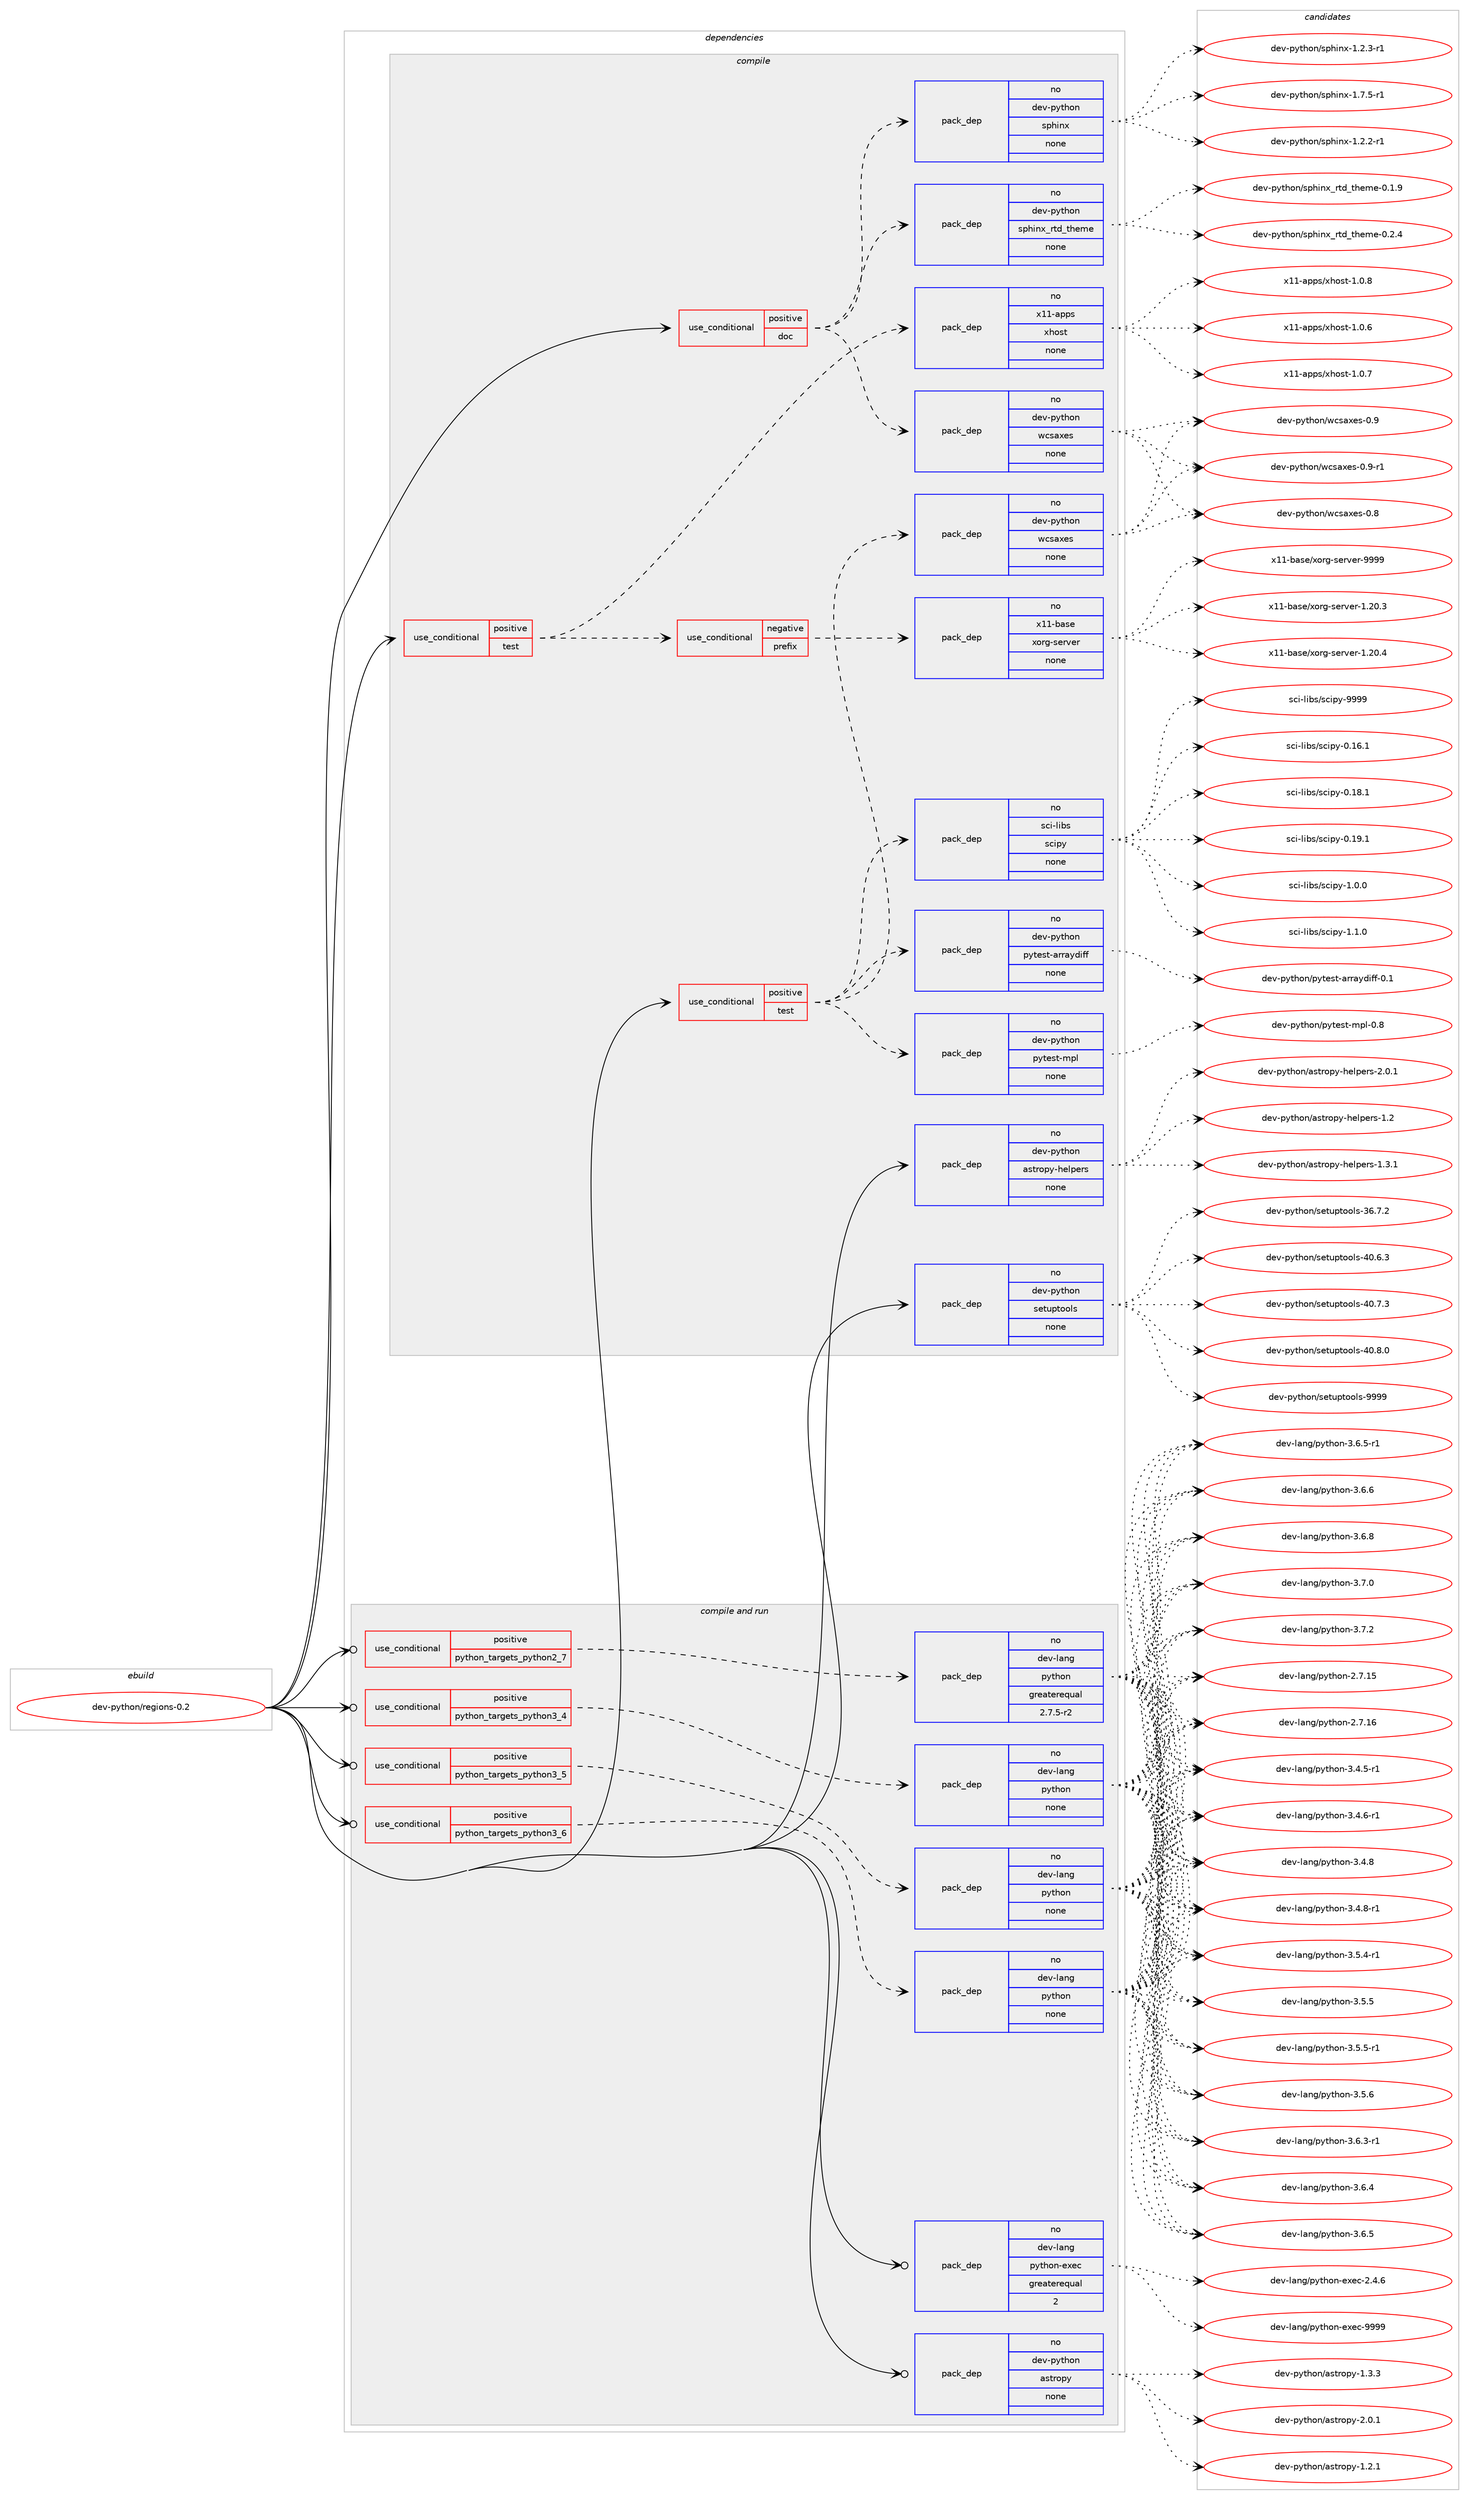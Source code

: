 digraph prolog {

# *************
# Graph options
# *************

newrank=true;
concentrate=true;
compound=true;
graph [rankdir=LR,fontname=Helvetica,fontsize=10,ranksep=1.5];#, ranksep=2.5, nodesep=0.2];
edge  [arrowhead=vee];
node  [fontname=Helvetica,fontsize=10];

# **********
# The ebuild
# **********

subgraph cluster_leftcol {
color=gray;
rank=same;
label=<<i>ebuild</i>>;
id [label="dev-python/regions-0.2", color=red, width=4, href="../dev-python/regions-0.2.svg"];
}

# ****************
# The dependencies
# ****************

subgraph cluster_midcol {
color=gray;
label=<<i>dependencies</i>>;
subgraph cluster_compile {
fillcolor="#eeeeee";
style=filled;
label=<<i>compile</i>>;
subgraph cond383706 {
dependency1438671 [label=<<TABLE BORDER="0" CELLBORDER="1" CELLSPACING="0" CELLPADDING="4"><TR><TD ROWSPAN="3" CELLPADDING="10">use_conditional</TD></TR><TR><TD>positive</TD></TR><TR><TD>doc</TD></TR></TABLE>>, shape=none, color=red];
subgraph pack1031605 {
dependency1438672 [label=<<TABLE BORDER="0" CELLBORDER="1" CELLSPACING="0" CELLPADDING="4" WIDTH="220"><TR><TD ROWSPAN="6" CELLPADDING="30">pack_dep</TD></TR><TR><TD WIDTH="110">no</TD></TR><TR><TD>dev-python</TD></TR><TR><TD>sphinx</TD></TR><TR><TD>none</TD></TR><TR><TD></TD></TR></TABLE>>, shape=none, color=blue];
}
dependency1438671:e -> dependency1438672:w [weight=20,style="dashed",arrowhead="vee"];
subgraph pack1031606 {
dependency1438673 [label=<<TABLE BORDER="0" CELLBORDER="1" CELLSPACING="0" CELLPADDING="4" WIDTH="220"><TR><TD ROWSPAN="6" CELLPADDING="30">pack_dep</TD></TR><TR><TD WIDTH="110">no</TD></TR><TR><TD>dev-python</TD></TR><TR><TD>sphinx_rtd_theme</TD></TR><TR><TD>none</TD></TR><TR><TD></TD></TR></TABLE>>, shape=none, color=blue];
}
dependency1438671:e -> dependency1438673:w [weight=20,style="dashed",arrowhead="vee"];
subgraph pack1031607 {
dependency1438674 [label=<<TABLE BORDER="0" CELLBORDER="1" CELLSPACING="0" CELLPADDING="4" WIDTH="220"><TR><TD ROWSPAN="6" CELLPADDING="30">pack_dep</TD></TR><TR><TD WIDTH="110">no</TD></TR><TR><TD>dev-python</TD></TR><TR><TD>wcsaxes</TD></TR><TR><TD>none</TD></TR><TR><TD></TD></TR></TABLE>>, shape=none, color=blue];
}
dependency1438671:e -> dependency1438674:w [weight=20,style="dashed",arrowhead="vee"];
}
id:e -> dependency1438671:w [weight=20,style="solid",arrowhead="vee"];
subgraph cond383707 {
dependency1438675 [label=<<TABLE BORDER="0" CELLBORDER="1" CELLSPACING="0" CELLPADDING="4"><TR><TD ROWSPAN="3" CELLPADDING="10">use_conditional</TD></TR><TR><TD>positive</TD></TR><TR><TD>test</TD></TR></TABLE>>, shape=none, color=red];
subgraph cond383708 {
dependency1438676 [label=<<TABLE BORDER="0" CELLBORDER="1" CELLSPACING="0" CELLPADDING="4"><TR><TD ROWSPAN="3" CELLPADDING="10">use_conditional</TD></TR><TR><TD>negative</TD></TR><TR><TD>prefix</TD></TR></TABLE>>, shape=none, color=red];
subgraph pack1031608 {
dependency1438677 [label=<<TABLE BORDER="0" CELLBORDER="1" CELLSPACING="0" CELLPADDING="4" WIDTH="220"><TR><TD ROWSPAN="6" CELLPADDING="30">pack_dep</TD></TR><TR><TD WIDTH="110">no</TD></TR><TR><TD>x11-base</TD></TR><TR><TD>xorg-server</TD></TR><TR><TD>none</TD></TR><TR><TD></TD></TR></TABLE>>, shape=none, color=blue];
}
dependency1438676:e -> dependency1438677:w [weight=20,style="dashed",arrowhead="vee"];
}
dependency1438675:e -> dependency1438676:w [weight=20,style="dashed",arrowhead="vee"];
subgraph pack1031609 {
dependency1438678 [label=<<TABLE BORDER="0" CELLBORDER="1" CELLSPACING="0" CELLPADDING="4" WIDTH="220"><TR><TD ROWSPAN="6" CELLPADDING="30">pack_dep</TD></TR><TR><TD WIDTH="110">no</TD></TR><TR><TD>x11-apps</TD></TR><TR><TD>xhost</TD></TR><TR><TD>none</TD></TR><TR><TD></TD></TR></TABLE>>, shape=none, color=blue];
}
dependency1438675:e -> dependency1438678:w [weight=20,style="dashed",arrowhead="vee"];
}
id:e -> dependency1438675:w [weight=20,style="solid",arrowhead="vee"];
subgraph cond383709 {
dependency1438679 [label=<<TABLE BORDER="0" CELLBORDER="1" CELLSPACING="0" CELLPADDING="4"><TR><TD ROWSPAN="3" CELLPADDING="10">use_conditional</TD></TR><TR><TD>positive</TD></TR><TR><TD>test</TD></TR></TABLE>>, shape=none, color=red];
subgraph pack1031610 {
dependency1438680 [label=<<TABLE BORDER="0" CELLBORDER="1" CELLSPACING="0" CELLPADDING="4" WIDTH="220"><TR><TD ROWSPAN="6" CELLPADDING="30">pack_dep</TD></TR><TR><TD WIDTH="110">no</TD></TR><TR><TD>dev-python</TD></TR><TR><TD>pytest-mpl</TD></TR><TR><TD>none</TD></TR><TR><TD></TD></TR></TABLE>>, shape=none, color=blue];
}
dependency1438679:e -> dependency1438680:w [weight=20,style="dashed",arrowhead="vee"];
subgraph pack1031611 {
dependency1438681 [label=<<TABLE BORDER="0" CELLBORDER="1" CELLSPACING="0" CELLPADDING="4" WIDTH="220"><TR><TD ROWSPAN="6" CELLPADDING="30">pack_dep</TD></TR><TR><TD WIDTH="110">no</TD></TR><TR><TD>dev-python</TD></TR><TR><TD>pytest-arraydiff</TD></TR><TR><TD>none</TD></TR><TR><TD></TD></TR></TABLE>>, shape=none, color=blue];
}
dependency1438679:e -> dependency1438681:w [weight=20,style="dashed",arrowhead="vee"];
subgraph pack1031612 {
dependency1438682 [label=<<TABLE BORDER="0" CELLBORDER="1" CELLSPACING="0" CELLPADDING="4" WIDTH="220"><TR><TD ROWSPAN="6" CELLPADDING="30">pack_dep</TD></TR><TR><TD WIDTH="110">no</TD></TR><TR><TD>dev-python</TD></TR><TR><TD>wcsaxes</TD></TR><TR><TD>none</TD></TR><TR><TD></TD></TR></TABLE>>, shape=none, color=blue];
}
dependency1438679:e -> dependency1438682:w [weight=20,style="dashed",arrowhead="vee"];
subgraph pack1031613 {
dependency1438683 [label=<<TABLE BORDER="0" CELLBORDER="1" CELLSPACING="0" CELLPADDING="4" WIDTH="220"><TR><TD ROWSPAN="6" CELLPADDING="30">pack_dep</TD></TR><TR><TD WIDTH="110">no</TD></TR><TR><TD>sci-libs</TD></TR><TR><TD>scipy</TD></TR><TR><TD>none</TD></TR><TR><TD></TD></TR></TABLE>>, shape=none, color=blue];
}
dependency1438679:e -> dependency1438683:w [weight=20,style="dashed",arrowhead="vee"];
}
id:e -> dependency1438679:w [weight=20,style="solid",arrowhead="vee"];
subgraph pack1031614 {
dependency1438684 [label=<<TABLE BORDER="0" CELLBORDER="1" CELLSPACING="0" CELLPADDING="4" WIDTH="220"><TR><TD ROWSPAN="6" CELLPADDING="30">pack_dep</TD></TR><TR><TD WIDTH="110">no</TD></TR><TR><TD>dev-python</TD></TR><TR><TD>astropy-helpers</TD></TR><TR><TD>none</TD></TR><TR><TD></TD></TR></TABLE>>, shape=none, color=blue];
}
id:e -> dependency1438684:w [weight=20,style="solid",arrowhead="vee"];
subgraph pack1031615 {
dependency1438685 [label=<<TABLE BORDER="0" CELLBORDER="1" CELLSPACING="0" CELLPADDING="4" WIDTH="220"><TR><TD ROWSPAN="6" CELLPADDING="30">pack_dep</TD></TR><TR><TD WIDTH="110">no</TD></TR><TR><TD>dev-python</TD></TR><TR><TD>setuptools</TD></TR><TR><TD>none</TD></TR><TR><TD></TD></TR></TABLE>>, shape=none, color=blue];
}
id:e -> dependency1438685:w [weight=20,style="solid",arrowhead="vee"];
}
subgraph cluster_compileandrun {
fillcolor="#eeeeee";
style=filled;
label=<<i>compile and run</i>>;
subgraph cond383710 {
dependency1438686 [label=<<TABLE BORDER="0" CELLBORDER="1" CELLSPACING="0" CELLPADDING="4"><TR><TD ROWSPAN="3" CELLPADDING="10">use_conditional</TD></TR><TR><TD>positive</TD></TR><TR><TD>python_targets_python2_7</TD></TR></TABLE>>, shape=none, color=red];
subgraph pack1031616 {
dependency1438687 [label=<<TABLE BORDER="0" CELLBORDER="1" CELLSPACING="0" CELLPADDING="4" WIDTH="220"><TR><TD ROWSPAN="6" CELLPADDING="30">pack_dep</TD></TR><TR><TD WIDTH="110">no</TD></TR><TR><TD>dev-lang</TD></TR><TR><TD>python</TD></TR><TR><TD>greaterequal</TD></TR><TR><TD>2.7.5-r2</TD></TR></TABLE>>, shape=none, color=blue];
}
dependency1438686:e -> dependency1438687:w [weight=20,style="dashed",arrowhead="vee"];
}
id:e -> dependency1438686:w [weight=20,style="solid",arrowhead="odotvee"];
subgraph cond383711 {
dependency1438688 [label=<<TABLE BORDER="0" CELLBORDER="1" CELLSPACING="0" CELLPADDING="4"><TR><TD ROWSPAN="3" CELLPADDING="10">use_conditional</TD></TR><TR><TD>positive</TD></TR><TR><TD>python_targets_python3_4</TD></TR></TABLE>>, shape=none, color=red];
subgraph pack1031617 {
dependency1438689 [label=<<TABLE BORDER="0" CELLBORDER="1" CELLSPACING="0" CELLPADDING="4" WIDTH="220"><TR><TD ROWSPAN="6" CELLPADDING="30">pack_dep</TD></TR><TR><TD WIDTH="110">no</TD></TR><TR><TD>dev-lang</TD></TR><TR><TD>python</TD></TR><TR><TD>none</TD></TR><TR><TD></TD></TR></TABLE>>, shape=none, color=blue];
}
dependency1438688:e -> dependency1438689:w [weight=20,style="dashed",arrowhead="vee"];
}
id:e -> dependency1438688:w [weight=20,style="solid",arrowhead="odotvee"];
subgraph cond383712 {
dependency1438690 [label=<<TABLE BORDER="0" CELLBORDER="1" CELLSPACING="0" CELLPADDING="4"><TR><TD ROWSPAN="3" CELLPADDING="10">use_conditional</TD></TR><TR><TD>positive</TD></TR><TR><TD>python_targets_python3_5</TD></TR></TABLE>>, shape=none, color=red];
subgraph pack1031618 {
dependency1438691 [label=<<TABLE BORDER="0" CELLBORDER="1" CELLSPACING="0" CELLPADDING="4" WIDTH="220"><TR><TD ROWSPAN="6" CELLPADDING="30">pack_dep</TD></TR><TR><TD WIDTH="110">no</TD></TR><TR><TD>dev-lang</TD></TR><TR><TD>python</TD></TR><TR><TD>none</TD></TR><TR><TD></TD></TR></TABLE>>, shape=none, color=blue];
}
dependency1438690:e -> dependency1438691:w [weight=20,style="dashed",arrowhead="vee"];
}
id:e -> dependency1438690:w [weight=20,style="solid",arrowhead="odotvee"];
subgraph cond383713 {
dependency1438692 [label=<<TABLE BORDER="0" CELLBORDER="1" CELLSPACING="0" CELLPADDING="4"><TR><TD ROWSPAN="3" CELLPADDING="10">use_conditional</TD></TR><TR><TD>positive</TD></TR><TR><TD>python_targets_python3_6</TD></TR></TABLE>>, shape=none, color=red];
subgraph pack1031619 {
dependency1438693 [label=<<TABLE BORDER="0" CELLBORDER="1" CELLSPACING="0" CELLPADDING="4" WIDTH="220"><TR><TD ROWSPAN="6" CELLPADDING="30">pack_dep</TD></TR><TR><TD WIDTH="110">no</TD></TR><TR><TD>dev-lang</TD></TR><TR><TD>python</TD></TR><TR><TD>none</TD></TR><TR><TD></TD></TR></TABLE>>, shape=none, color=blue];
}
dependency1438692:e -> dependency1438693:w [weight=20,style="dashed",arrowhead="vee"];
}
id:e -> dependency1438692:w [weight=20,style="solid",arrowhead="odotvee"];
subgraph pack1031620 {
dependency1438694 [label=<<TABLE BORDER="0" CELLBORDER="1" CELLSPACING="0" CELLPADDING="4" WIDTH="220"><TR><TD ROWSPAN="6" CELLPADDING="30">pack_dep</TD></TR><TR><TD WIDTH="110">no</TD></TR><TR><TD>dev-lang</TD></TR><TR><TD>python-exec</TD></TR><TR><TD>greaterequal</TD></TR><TR><TD>2</TD></TR></TABLE>>, shape=none, color=blue];
}
id:e -> dependency1438694:w [weight=20,style="solid",arrowhead="odotvee"];
subgraph pack1031621 {
dependency1438695 [label=<<TABLE BORDER="0" CELLBORDER="1" CELLSPACING="0" CELLPADDING="4" WIDTH="220"><TR><TD ROWSPAN="6" CELLPADDING="30">pack_dep</TD></TR><TR><TD WIDTH="110">no</TD></TR><TR><TD>dev-python</TD></TR><TR><TD>astropy</TD></TR><TR><TD>none</TD></TR><TR><TD></TD></TR></TABLE>>, shape=none, color=blue];
}
id:e -> dependency1438695:w [weight=20,style="solid",arrowhead="odotvee"];
}
subgraph cluster_run {
fillcolor="#eeeeee";
style=filled;
label=<<i>run</i>>;
}
}

# **************
# The candidates
# **************

subgraph cluster_choices {
rank=same;
color=gray;
label=<<i>candidates</i>>;

subgraph choice1031605 {
color=black;
nodesep=1;
choice10010111845112121116104111110471151121041051101204549465046504511449 [label="dev-python/sphinx-1.2.2-r1", color=red, width=4,href="../dev-python/sphinx-1.2.2-r1.svg"];
choice10010111845112121116104111110471151121041051101204549465046514511449 [label="dev-python/sphinx-1.2.3-r1", color=red, width=4,href="../dev-python/sphinx-1.2.3-r1.svg"];
choice10010111845112121116104111110471151121041051101204549465546534511449 [label="dev-python/sphinx-1.7.5-r1", color=red, width=4,href="../dev-python/sphinx-1.7.5-r1.svg"];
dependency1438672:e -> choice10010111845112121116104111110471151121041051101204549465046504511449:w [style=dotted,weight="100"];
dependency1438672:e -> choice10010111845112121116104111110471151121041051101204549465046514511449:w [style=dotted,weight="100"];
dependency1438672:e -> choice10010111845112121116104111110471151121041051101204549465546534511449:w [style=dotted,weight="100"];
}
subgraph choice1031606 {
color=black;
nodesep=1;
choice10010111845112121116104111110471151121041051101209511411610095116104101109101454846494657 [label="dev-python/sphinx_rtd_theme-0.1.9", color=red, width=4,href="../dev-python/sphinx_rtd_theme-0.1.9.svg"];
choice10010111845112121116104111110471151121041051101209511411610095116104101109101454846504652 [label="dev-python/sphinx_rtd_theme-0.2.4", color=red, width=4,href="../dev-python/sphinx_rtd_theme-0.2.4.svg"];
dependency1438673:e -> choice10010111845112121116104111110471151121041051101209511411610095116104101109101454846494657:w [style=dotted,weight="100"];
dependency1438673:e -> choice10010111845112121116104111110471151121041051101209511411610095116104101109101454846504652:w [style=dotted,weight="100"];
}
subgraph choice1031607 {
color=black;
nodesep=1;
choice1001011184511212111610411111047119991159712010111545484656 [label="dev-python/wcsaxes-0.8", color=red, width=4,href="../dev-python/wcsaxes-0.8.svg"];
choice1001011184511212111610411111047119991159712010111545484657 [label="dev-python/wcsaxes-0.9", color=red, width=4,href="../dev-python/wcsaxes-0.9.svg"];
choice10010111845112121116104111110471199911597120101115454846574511449 [label="dev-python/wcsaxes-0.9-r1", color=red, width=4,href="../dev-python/wcsaxes-0.9-r1.svg"];
dependency1438674:e -> choice1001011184511212111610411111047119991159712010111545484656:w [style=dotted,weight="100"];
dependency1438674:e -> choice1001011184511212111610411111047119991159712010111545484657:w [style=dotted,weight="100"];
dependency1438674:e -> choice10010111845112121116104111110471199911597120101115454846574511449:w [style=dotted,weight="100"];
}
subgraph choice1031608 {
color=black;
nodesep=1;
choice1204949459897115101471201111141034511510111411810111445494650484651 [label="x11-base/xorg-server-1.20.3", color=red, width=4,href="../x11-base/xorg-server-1.20.3.svg"];
choice1204949459897115101471201111141034511510111411810111445494650484652 [label="x11-base/xorg-server-1.20.4", color=red, width=4,href="../x11-base/xorg-server-1.20.4.svg"];
choice120494945989711510147120111114103451151011141181011144557575757 [label="x11-base/xorg-server-9999", color=red, width=4,href="../x11-base/xorg-server-9999.svg"];
dependency1438677:e -> choice1204949459897115101471201111141034511510111411810111445494650484651:w [style=dotted,weight="100"];
dependency1438677:e -> choice1204949459897115101471201111141034511510111411810111445494650484652:w [style=dotted,weight="100"];
dependency1438677:e -> choice120494945989711510147120111114103451151011141181011144557575757:w [style=dotted,weight="100"];
}
subgraph choice1031609 {
color=black;
nodesep=1;
choice1204949459711211211547120104111115116454946484654 [label="x11-apps/xhost-1.0.6", color=red, width=4,href="../x11-apps/xhost-1.0.6.svg"];
choice1204949459711211211547120104111115116454946484655 [label="x11-apps/xhost-1.0.7", color=red, width=4,href="../x11-apps/xhost-1.0.7.svg"];
choice1204949459711211211547120104111115116454946484656 [label="x11-apps/xhost-1.0.8", color=red, width=4,href="../x11-apps/xhost-1.0.8.svg"];
dependency1438678:e -> choice1204949459711211211547120104111115116454946484654:w [style=dotted,weight="100"];
dependency1438678:e -> choice1204949459711211211547120104111115116454946484655:w [style=dotted,weight="100"];
dependency1438678:e -> choice1204949459711211211547120104111115116454946484656:w [style=dotted,weight="100"];
}
subgraph choice1031610 {
color=black;
nodesep=1;
choice10010111845112121116104111110471121211161011151164510911210845484656 [label="dev-python/pytest-mpl-0.8", color=red, width=4,href="../dev-python/pytest-mpl-0.8.svg"];
dependency1438680:e -> choice10010111845112121116104111110471121211161011151164510911210845484656:w [style=dotted,weight="100"];
}
subgraph choice1031611 {
color=black;
nodesep=1;
choice100101118451121211161041111104711212111610111511645971141149712110010510210245484649 [label="dev-python/pytest-arraydiff-0.1", color=red, width=4,href="../dev-python/pytest-arraydiff-0.1.svg"];
dependency1438681:e -> choice100101118451121211161041111104711212111610111511645971141149712110010510210245484649:w [style=dotted,weight="100"];
}
subgraph choice1031612 {
color=black;
nodesep=1;
choice1001011184511212111610411111047119991159712010111545484656 [label="dev-python/wcsaxes-0.8", color=red, width=4,href="../dev-python/wcsaxes-0.8.svg"];
choice1001011184511212111610411111047119991159712010111545484657 [label="dev-python/wcsaxes-0.9", color=red, width=4,href="../dev-python/wcsaxes-0.9.svg"];
choice10010111845112121116104111110471199911597120101115454846574511449 [label="dev-python/wcsaxes-0.9-r1", color=red, width=4,href="../dev-python/wcsaxes-0.9-r1.svg"];
dependency1438682:e -> choice1001011184511212111610411111047119991159712010111545484656:w [style=dotted,weight="100"];
dependency1438682:e -> choice1001011184511212111610411111047119991159712010111545484657:w [style=dotted,weight="100"];
dependency1438682:e -> choice10010111845112121116104111110471199911597120101115454846574511449:w [style=dotted,weight="100"];
}
subgraph choice1031613 {
color=black;
nodesep=1;
choice115991054510810598115471159910511212145484649544649 [label="sci-libs/scipy-0.16.1", color=red, width=4,href="../sci-libs/scipy-0.16.1.svg"];
choice115991054510810598115471159910511212145484649564649 [label="sci-libs/scipy-0.18.1", color=red, width=4,href="../sci-libs/scipy-0.18.1.svg"];
choice115991054510810598115471159910511212145484649574649 [label="sci-libs/scipy-0.19.1", color=red, width=4,href="../sci-libs/scipy-0.19.1.svg"];
choice1159910545108105981154711599105112121454946484648 [label="sci-libs/scipy-1.0.0", color=red, width=4,href="../sci-libs/scipy-1.0.0.svg"];
choice1159910545108105981154711599105112121454946494648 [label="sci-libs/scipy-1.1.0", color=red, width=4,href="../sci-libs/scipy-1.1.0.svg"];
choice11599105451081059811547115991051121214557575757 [label="sci-libs/scipy-9999", color=red, width=4,href="../sci-libs/scipy-9999.svg"];
dependency1438683:e -> choice115991054510810598115471159910511212145484649544649:w [style=dotted,weight="100"];
dependency1438683:e -> choice115991054510810598115471159910511212145484649564649:w [style=dotted,weight="100"];
dependency1438683:e -> choice115991054510810598115471159910511212145484649574649:w [style=dotted,weight="100"];
dependency1438683:e -> choice1159910545108105981154711599105112121454946484648:w [style=dotted,weight="100"];
dependency1438683:e -> choice1159910545108105981154711599105112121454946494648:w [style=dotted,weight="100"];
dependency1438683:e -> choice11599105451081059811547115991051121214557575757:w [style=dotted,weight="100"];
}
subgraph choice1031614 {
color=black;
nodesep=1;
choice1001011184511212111610411111047971151161141111121214510410110811210111411545494650 [label="dev-python/astropy-helpers-1.2", color=red, width=4,href="../dev-python/astropy-helpers-1.2.svg"];
choice10010111845112121116104111110479711511611411111212145104101108112101114115454946514649 [label="dev-python/astropy-helpers-1.3.1", color=red, width=4,href="../dev-python/astropy-helpers-1.3.1.svg"];
choice10010111845112121116104111110479711511611411111212145104101108112101114115455046484649 [label="dev-python/astropy-helpers-2.0.1", color=red, width=4,href="../dev-python/astropy-helpers-2.0.1.svg"];
dependency1438684:e -> choice1001011184511212111610411111047971151161141111121214510410110811210111411545494650:w [style=dotted,weight="100"];
dependency1438684:e -> choice10010111845112121116104111110479711511611411111212145104101108112101114115454946514649:w [style=dotted,weight="100"];
dependency1438684:e -> choice10010111845112121116104111110479711511611411111212145104101108112101114115455046484649:w [style=dotted,weight="100"];
}
subgraph choice1031615 {
color=black;
nodesep=1;
choice100101118451121211161041111104711510111611711211611111110811545515446554650 [label="dev-python/setuptools-36.7.2", color=red, width=4,href="../dev-python/setuptools-36.7.2.svg"];
choice100101118451121211161041111104711510111611711211611111110811545524846544651 [label="dev-python/setuptools-40.6.3", color=red, width=4,href="../dev-python/setuptools-40.6.3.svg"];
choice100101118451121211161041111104711510111611711211611111110811545524846554651 [label="dev-python/setuptools-40.7.3", color=red, width=4,href="../dev-python/setuptools-40.7.3.svg"];
choice100101118451121211161041111104711510111611711211611111110811545524846564648 [label="dev-python/setuptools-40.8.0", color=red, width=4,href="../dev-python/setuptools-40.8.0.svg"];
choice10010111845112121116104111110471151011161171121161111111081154557575757 [label="dev-python/setuptools-9999", color=red, width=4,href="../dev-python/setuptools-9999.svg"];
dependency1438685:e -> choice100101118451121211161041111104711510111611711211611111110811545515446554650:w [style=dotted,weight="100"];
dependency1438685:e -> choice100101118451121211161041111104711510111611711211611111110811545524846544651:w [style=dotted,weight="100"];
dependency1438685:e -> choice100101118451121211161041111104711510111611711211611111110811545524846554651:w [style=dotted,weight="100"];
dependency1438685:e -> choice100101118451121211161041111104711510111611711211611111110811545524846564648:w [style=dotted,weight="100"];
dependency1438685:e -> choice10010111845112121116104111110471151011161171121161111111081154557575757:w [style=dotted,weight="100"];
}
subgraph choice1031616 {
color=black;
nodesep=1;
choice10010111845108971101034711212111610411111045504655464953 [label="dev-lang/python-2.7.15", color=red, width=4,href="../dev-lang/python-2.7.15.svg"];
choice10010111845108971101034711212111610411111045504655464954 [label="dev-lang/python-2.7.16", color=red, width=4,href="../dev-lang/python-2.7.16.svg"];
choice1001011184510897110103471121211161041111104551465246534511449 [label="dev-lang/python-3.4.5-r1", color=red, width=4,href="../dev-lang/python-3.4.5-r1.svg"];
choice1001011184510897110103471121211161041111104551465246544511449 [label="dev-lang/python-3.4.6-r1", color=red, width=4,href="../dev-lang/python-3.4.6-r1.svg"];
choice100101118451089711010347112121116104111110455146524656 [label="dev-lang/python-3.4.8", color=red, width=4,href="../dev-lang/python-3.4.8.svg"];
choice1001011184510897110103471121211161041111104551465246564511449 [label="dev-lang/python-3.4.8-r1", color=red, width=4,href="../dev-lang/python-3.4.8-r1.svg"];
choice1001011184510897110103471121211161041111104551465346524511449 [label="dev-lang/python-3.5.4-r1", color=red, width=4,href="../dev-lang/python-3.5.4-r1.svg"];
choice100101118451089711010347112121116104111110455146534653 [label="dev-lang/python-3.5.5", color=red, width=4,href="../dev-lang/python-3.5.5.svg"];
choice1001011184510897110103471121211161041111104551465346534511449 [label="dev-lang/python-3.5.5-r1", color=red, width=4,href="../dev-lang/python-3.5.5-r1.svg"];
choice100101118451089711010347112121116104111110455146534654 [label="dev-lang/python-3.5.6", color=red, width=4,href="../dev-lang/python-3.5.6.svg"];
choice1001011184510897110103471121211161041111104551465446514511449 [label="dev-lang/python-3.6.3-r1", color=red, width=4,href="../dev-lang/python-3.6.3-r1.svg"];
choice100101118451089711010347112121116104111110455146544652 [label="dev-lang/python-3.6.4", color=red, width=4,href="../dev-lang/python-3.6.4.svg"];
choice100101118451089711010347112121116104111110455146544653 [label="dev-lang/python-3.6.5", color=red, width=4,href="../dev-lang/python-3.6.5.svg"];
choice1001011184510897110103471121211161041111104551465446534511449 [label="dev-lang/python-3.6.5-r1", color=red, width=4,href="../dev-lang/python-3.6.5-r1.svg"];
choice100101118451089711010347112121116104111110455146544654 [label="dev-lang/python-3.6.6", color=red, width=4,href="../dev-lang/python-3.6.6.svg"];
choice100101118451089711010347112121116104111110455146544656 [label="dev-lang/python-3.6.8", color=red, width=4,href="../dev-lang/python-3.6.8.svg"];
choice100101118451089711010347112121116104111110455146554648 [label="dev-lang/python-3.7.0", color=red, width=4,href="../dev-lang/python-3.7.0.svg"];
choice100101118451089711010347112121116104111110455146554650 [label="dev-lang/python-3.7.2", color=red, width=4,href="../dev-lang/python-3.7.2.svg"];
dependency1438687:e -> choice10010111845108971101034711212111610411111045504655464953:w [style=dotted,weight="100"];
dependency1438687:e -> choice10010111845108971101034711212111610411111045504655464954:w [style=dotted,weight="100"];
dependency1438687:e -> choice1001011184510897110103471121211161041111104551465246534511449:w [style=dotted,weight="100"];
dependency1438687:e -> choice1001011184510897110103471121211161041111104551465246544511449:w [style=dotted,weight="100"];
dependency1438687:e -> choice100101118451089711010347112121116104111110455146524656:w [style=dotted,weight="100"];
dependency1438687:e -> choice1001011184510897110103471121211161041111104551465246564511449:w [style=dotted,weight="100"];
dependency1438687:e -> choice1001011184510897110103471121211161041111104551465346524511449:w [style=dotted,weight="100"];
dependency1438687:e -> choice100101118451089711010347112121116104111110455146534653:w [style=dotted,weight="100"];
dependency1438687:e -> choice1001011184510897110103471121211161041111104551465346534511449:w [style=dotted,weight="100"];
dependency1438687:e -> choice100101118451089711010347112121116104111110455146534654:w [style=dotted,weight="100"];
dependency1438687:e -> choice1001011184510897110103471121211161041111104551465446514511449:w [style=dotted,weight="100"];
dependency1438687:e -> choice100101118451089711010347112121116104111110455146544652:w [style=dotted,weight="100"];
dependency1438687:e -> choice100101118451089711010347112121116104111110455146544653:w [style=dotted,weight="100"];
dependency1438687:e -> choice1001011184510897110103471121211161041111104551465446534511449:w [style=dotted,weight="100"];
dependency1438687:e -> choice100101118451089711010347112121116104111110455146544654:w [style=dotted,weight="100"];
dependency1438687:e -> choice100101118451089711010347112121116104111110455146544656:w [style=dotted,weight="100"];
dependency1438687:e -> choice100101118451089711010347112121116104111110455146554648:w [style=dotted,weight="100"];
dependency1438687:e -> choice100101118451089711010347112121116104111110455146554650:w [style=dotted,weight="100"];
}
subgraph choice1031617 {
color=black;
nodesep=1;
choice10010111845108971101034711212111610411111045504655464953 [label="dev-lang/python-2.7.15", color=red, width=4,href="../dev-lang/python-2.7.15.svg"];
choice10010111845108971101034711212111610411111045504655464954 [label="dev-lang/python-2.7.16", color=red, width=4,href="../dev-lang/python-2.7.16.svg"];
choice1001011184510897110103471121211161041111104551465246534511449 [label="dev-lang/python-3.4.5-r1", color=red, width=4,href="../dev-lang/python-3.4.5-r1.svg"];
choice1001011184510897110103471121211161041111104551465246544511449 [label="dev-lang/python-3.4.6-r1", color=red, width=4,href="../dev-lang/python-3.4.6-r1.svg"];
choice100101118451089711010347112121116104111110455146524656 [label="dev-lang/python-3.4.8", color=red, width=4,href="../dev-lang/python-3.4.8.svg"];
choice1001011184510897110103471121211161041111104551465246564511449 [label="dev-lang/python-3.4.8-r1", color=red, width=4,href="../dev-lang/python-3.4.8-r1.svg"];
choice1001011184510897110103471121211161041111104551465346524511449 [label="dev-lang/python-3.5.4-r1", color=red, width=4,href="../dev-lang/python-3.5.4-r1.svg"];
choice100101118451089711010347112121116104111110455146534653 [label="dev-lang/python-3.5.5", color=red, width=4,href="../dev-lang/python-3.5.5.svg"];
choice1001011184510897110103471121211161041111104551465346534511449 [label="dev-lang/python-3.5.5-r1", color=red, width=4,href="../dev-lang/python-3.5.5-r1.svg"];
choice100101118451089711010347112121116104111110455146534654 [label="dev-lang/python-3.5.6", color=red, width=4,href="../dev-lang/python-3.5.6.svg"];
choice1001011184510897110103471121211161041111104551465446514511449 [label="dev-lang/python-3.6.3-r1", color=red, width=4,href="../dev-lang/python-3.6.3-r1.svg"];
choice100101118451089711010347112121116104111110455146544652 [label="dev-lang/python-3.6.4", color=red, width=4,href="../dev-lang/python-3.6.4.svg"];
choice100101118451089711010347112121116104111110455146544653 [label="dev-lang/python-3.6.5", color=red, width=4,href="../dev-lang/python-3.6.5.svg"];
choice1001011184510897110103471121211161041111104551465446534511449 [label="dev-lang/python-3.6.5-r1", color=red, width=4,href="../dev-lang/python-3.6.5-r1.svg"];
choice100101118451089711010347112121116104111110455146544654 [label="dev-lang/python-3.6.6", color=red, width=4,href="../dev-lang/python-3.6.6.svg"];
choice100101118451089711010347112121116104111110455146544656 [label="dev-lang/python-3.6.8", color=red, width=4,href="../dev-lang/python-3.6.8.svg"];
choice100101118451089711010347112121116104111110455146554648 [label="dev-lang/python-3.7.0", color=red, width=4,href="../dev-lang/python-3.7.0.svg"];
choice100101118451089711010347112121116104111110455146554650 [label="dev-lang/python-3.7.2", color=red, width=4,href="../dev-lang/python-3.7.2.svg"];
dependency1438689:e -> choice10010111845108971101034711212111610411111045504655464953:w [style=dotted,weight="100"];
dependency1438689:e -> choice10010111845108971101034711212111610411111045504655464954:w [style=dotted,weight="100"];
dependency1438689:e -> choice1001011184510897110103471121211161041111104551465246534511449:w [style=dotted,weight="100"];
dependency1438689:e -> choice1001011184510897110103471121211161041111104551465246544511449:w [style=dotted,weight="100"];
dependency1438689:e -> choice100101118451089711010347112121116104111110455146524656:w [style=dotted,weight="100"];
dependency1438689:e -> choice1001011184510897110103471121211161041111104551465246564511449:w [style=dotted,weight="100"];
dependency1438689:e -> choice1001011184510897110103471121211161041111104551465346524511449:w [style=dotted,weight="100"];
dependency1438689:e -> choice100101118451089711010347112121116104111110455146534653:w [style=dotted,weight="100"];
dependency1438689:e -> choice1001011184510897110103471121211161041111104551465346534511449:w [style=dotted,weight="100"];
dependency1438689:e -> choice100101118451089711010347112121116104111110455146534654:w [style=dotted,weight="100"];
dependency1438689:e -> choice1001011184510897110103471121211161041111104551465446514511449:w [style=dotted,weight="100"];
dependency1438689:e -> choice100101118451089711010347112121116104111110455146544652:w [style=dotted,weight="100"];
dependency1438689:e -> choice100101118451089711010347112121116104111110455146544653:w [style=dotted,weight="100"];
dependency1438689:e -> choice1001011184510897110103471121211161041111104551465446534511449:w [style=dotted,weight="100"];
dependency1438689:e -> choice100101118451089711010347112121116104111110455146544654:w [style=dotted,weight="100"];
dependency1438689:e -> choice100101118451089711010347112121116104111110455146544656:w [style=dotted,weight="100"];
dependency1438689:e -> choice100101118451089711010347112121116104111110455146554648:w [style=dotted,weight="100"];
dependency1438689:e -> choice100101118451089711010347112121116104111110455146554650:w [style=dotted,weight="100"];
}
subgraph choice1031618 {
color=black;
nodesep=1;
choice10010111845108971101034711212111610411111045504655464953 [label="dev-lang/python-2.7.15", color=red, width=4,href="../dev-lang/python-2.7.15.svg"];
choice10010111845108971101034711212111610411111045504655464954 [label="dev-lang/python-2.7.16", color=red, width=4,href="../dev-lang/python-2.7.16.svg"];
choice1001011184510897110103471121211161041111104551465246534511449 [label="dev-lang/python-3.4.5-r1", color=red, width=4,href="../dev-lang/python-3.4.5-r1.svg"];
choice1001011184510897110103471121211161041111104551465246544511449 [label="dev-lang/python-3.4.6-r1", color=red, width=4,href="../dev-lang/python-3.4.6-r1.svg"];
choice100101118451089711010347112121116104111110455146524656 [label="dev-lang/python-3.4.8", color=red, width=4,href="../dev-lang/python-3.4.8.svg"];
choice1001011184510897110103471121211161041111104551465246564511449 [label="dev-lang/python-3.4.8-r1", color=red, width=4,href="../dev-lang/python-3.4.8-r1.svg"];
choice1001011184510897110103471121211161041111104551465346524511449 [label="dev-lang/python-3.5.4-r1", color=red, width=4,href="../dev-lang/python-3.5.4-r1.svg"];
choice100101118451089711010347112121116104111110455146534653 [label="dev-lang/python-3.5.5", color=red, width=4,href="../dev-lang/python-3.5.5.svg"];
choice1001011184510897110103471121211161041111104551465346534511449 [label="dev-lang/python-3.5.5-r1", color=red, width=4,href="../dev-lang/python-3.5.5-r1.svg"];
choice100101118451089711010347112121116104111110455146534654 [label="dev-lang/python-3.5.6", color=red, width=4,href="../dev-lang/python-3.5.6.svg"];
choice1001011184510897110103471121211161041111104551465446514511449 [label="dev-lang/python-3.6.3-r1", color=red, width=4,href="../dev-lang/python-3.6.3-r1.svg"];
choice100101118451089711010347112121116104111110455146544652 [label="dev-lang/python-3.6.4", color=red, width=4,href="../dev-lang/python-3.6.4.svg"];
choice100101118451089711010347112121116104111110455146544653 [label="dev-lang/python-3.6.5", color=red, width=4,href="../dev-lang/python-3.6.5.svg"];
choice1001011184510897110103471121211161041111104551465446534511449 [label="dev-lang/python-3.6.5-r1", color=red, width=4,href="../dev-lang/python-3.6.5-r1.svg"];
choice100101118451089711010347112121116104111110455146544654 [label="dev-lang/python-3.6.6", color=red, width=4,href="../dev-lang/python-3.6.6.svg"];
choice100101118451089711010347112121116104111110455146544656 [label="dev-lang/python-3.6.8", color=red, width=4,href="../dev-lang/python-3.6.8.svg"];
choice100101118451089711010347112121116104111110455146554648 [label="dev-lang/python-3.7.0", color=red, width=4,href="../dev-lang/python-3.7.0.svg"];
choice100101118451089711010347112121116104111110455146554650 [label="dev-lang/python-3.7.2", color=red, width=4,href="../dev-lang/python-3.7.2.svg"];
dependency1438691:e -> choice10010111845108971101034711212111610411111045504655464953:w [style=dotted,weight="100"];
dependency1438691:e -> choice10010111845108971101034711212111610411111045504655464954:w [style=dotted,weight="100"];
dependency1438691:e -> choice1001011184510897110103471121211161041111104551465246534511449:w [style=dotted,weight="100"];
dependency1438691:e -> choice1001011184510897110103471121211161041111104551465246544511449:w [style=dotted,weight="100"];
dependency1438691:e -> choice100101118451089711010347112121116104111110455146524656:w [style=dotted,weight="100"];
dependency1438691:e -> choice1001011184510897110103471121211161041111104551465246564511449:w [style=dotted,weight="100"];
dependency1438691:e -> choice1001011184510897110103471121211161041111104551465346524511449:w [style=dotted,weight="100"];
dependency1438691:e -> choice100101118451089711010347112121116104111110455146534653:w [style=dotted,weight="100"];
dependency1438691:e -> choice1001011184510897110103471121211161041111104551465346534511449:w [style=dotted,weight="100"];
dependency1438691:e -> choice100101118451089711010347112121116104111110455146534654:w [style=dotted,weight="100"];
dependency1438691:e -> choice1001011184510897110103471121211161041111104551465446514511449:w [style=dotted,weight="100"];
dependency1438691:e -> choice100101118451089711010347112121116104111110455146544652:w [style=dotted,weight="100"];
dependency1438691:e -> choice100101118451089711010347112121116104111110455146544653:w [style=dotted,weight="100"];
dependency1438691:e -> choice1001011184510897110103471121211161041111104551465446534511449:w [style=dotted,weight="100"];
dependency1438691:e -> choice100101118451089711010347112121116104111110455146544654:w [style=dotted,weight="100"];
dependency1438691:e -> choice100101118451089711010347112121116104111110455146544656:w [style=dotted,weight="100"];
dependency1438691:e -> choice100101118451089711010347112121116104111110455146554648:w [style=dotted,weight="100"];
dependency1438691:e -> choice100101118451089711010347112121116104111110455146554650:w [style=dotted,weight="100"];
}
subgraph choice1031619 {
color=black;
nodesep=1;
choice10010111845108971101034711212111610411111045504655464953 [label="dev-lang/python-2.7.15", color=red, width=4,href="../dev-lang/python-2.7.15.svg"];
choice10010111845108971101034711212111610411111045504655464954 [label="dev-lang/python-2.7.16", color=red, width=4,href="../dev-lang/python-2.7.16.svg"];
choice1001011184510897110103471121211161041111104551465246534511449 [label="dev-lang/python-3.4.5-r1", color=red, width=4,href="../dev-lang/python-3.4.5-r1.svg"];
choice1001011184510897110103471121211161041111104551465246544511449 [label="dev-lang/python-3.4.6-r1", color=red, width=4,href="../dev-lang/python-3.4.6-r1.svg"];
choice100101118451089711010347112121116104111110455146524656 [label="dev-lang/python-3.4.8", color=red, width=4,href="../dev-lang/python-3.4.8.svg"];
choice1001011184510897110103471121211161041111104551465246564511449 [label="dev-lang/python-3.4.8-r1", color=red, width=4,href="../dev-lang/python-3.4.8-r1.svg"];
choice1001011184510897110103471121211161041111104551465346524511449 [label="dev-lang/python-3.5.4-r1", color=red, width=4,href="../dev-lang/python-3.5.4-r1.svg"];
choice100101118451089711010347112121116104111110455146534653 [label="dev-lang/python-3.5.5", color=red, width=4,href="../dev-lang/python-3.5.5.svg"];
choice1001011184510897110103471121211161041111104551465346534511449 [label="dev-lang/python-3.5.5-r1", color=red, width=4,href="../dev-lang/python-3.5.5-r1.svg"];
choice100101118451089711010347112121116104111110455146534654 [label="dev-lang/python-3.5.6", color=red, width=4,href="../dev-lang/python-3.5.6.svg"];
choice1001011184510897110103471121211161041111104551465446514511449 [label="dev-lang/python-3.6.3-r1", color=red, width=4,href="../dev-lang/python-3.6.3-r1.svg"];
choice100101118451089711010347112121116104111110455146544652 [label="dev-lang/python-3.6.4", color=red, width=4,href="../dev-lang/python-3.6.4.svg"];
choice100101118451089711010347112121116104111110455146544653 [label="dev-lang/python-3.6.5", color=red, width=4,href="../dev-lang/python-3.6.5.svg"];
choice1001011184510897110103471121211161041111104551465446534511449 [label="dev-lang/python-3.6.5-r1", color=red, width=4,href="../dev-lang/python-3.6.5-r1.svg"];
choice100101118451089711010347112121116104111110455146544654 [label="dev-lang/python-3.6.6", color=red, width=4,href="../dev-lang/python-3.6.6.svg"];
choice100101118451089711010347112121116104111110455146544656 [label="dev-lang/python-3.6.8", color=red, width=4,href="../dev-lang/python-3.6.8.svg"];
choice100101118451089711010347112121116104111110455146554648 [label="dev-lang/python-3.7.0", color=red, width=4,href="../dev-lang/python-3.7.0.svg"];
choice100101118451089711010347112121116104111110455146554650 [label="dev-lang/python-3.7.2", color=red, width=4,href="../dev-lang/python-3.7.2.svg"];
dependency1438693:e -> choice10010111845108971101034711212111610411111045504655464953:w [style=dotted,weight="100"];
dependency1438693:e -> choice10010111845108971101034711212111610411111045504655464954:w [style=dotted,weight="100"];
dependency1438693:e -> choice1001011184510897110103471121211161041111104551465246534511449:w [style=dotted,weight="100"];
dependency1438693:e -> choice1001011184510897110103471121211161041111104551465246544511449:w [style=dotted,weight="100"];
dependency1438693:e -> choice100101118451089711010347112121116104111110455146524656:w [style=dotted,weight="100"];
dependency1438693:e -> choice1001011184510897110103471121211161041111104551465246564511449:w [style=dotted,weight="100"];
dependency1438693:e -> choice1001011184510897110103471121211161041111104551465346524511449:w [style=dotted,weight="100"];
dependency1438693:e -> choice100101118451089711010347112121116104111110455146534653:w [style=dotted,weight="100"];
dependency1438693:e -> choice1001011184510897110103471121211161041111104551465346534511449:w [style=dotted,weight="100"];
dependency1438693:e -> choice100101118451089711010347112121116104111110455146534654:w [style=dotted,weight="100"];
dependency1438693:e -> choice1001011184510897110103471121211161041111104551465446514511449:w [style=dotted,weight="100"];
dependency1438693:e -> choice100101118451089711010347112121116104111110455146544652:w [style=dotted,weight="100"];
dependency1438693:e -> choice100101118451089711010347112121116104111110455146544653:w [style=dotted,weight="100"];
dependency1438693:e -> choice1001011184510897110103471121211161041111104551465446534511449:w [style=dotted,weight="100"];
dependency1438693:e -> choice100101118451089711010347112121116104111110455146544654:w [style=dotted,weight="100"];
dependency1438693:e -> choice100101118451089711010347112121116104111110455146544656:w [style=dotted,weight="100"];
dependency1438693:e -> choice100101118451089711010347112121116104111110455146554648:w [style=dotted,weight="100"];
dependency1438693:e -> choice100101118451089711010347112121116104111110455146554650:w [style=dotted,weight="100"];
}
subgraph choice1031620 {
color=black;
nodesep=1;
choice1001011184510897110103471121211161041111104510112010199455046524654 [label="dev-lang/python-exec-2.4.6", color=red, width=4,href="../dev-lang/python-exec-2.4.6.svg"];
choice10010111845108971101034711212111610411111045101120101994557575757 [label="dev-lang/python-exec-9999", color=red, width=4,href="../dev-lang/python-exec-9999.svg"];
dependency1438694:e -> choice1001011184510897110103471121211161041111104510112010199455046524654:w [style=dotted,weight="100"];
dependency1438694:e -> choice10010111845108971101034711212111610411111045101120101994557575757:w [style=dotted,weight="100"];
}
subgraph choice1031621 {
color=black;
nodesep=1;
choice100101118451121211161041111104797115116114111112121454946504649 [label="dev-python/astropy-1.2.1", color=red, width=4,href="../dev-python/astropy-1.2.1.svg"];
choice100101118451121211161041111104797115116114111112121454946514651 [label="dev-python/astropy-1.3.3", color=red, width=4,href="../dev-python/astropy-1.3.3.svg"];
choice100101118451121211161041111104797115116114111112121455046484649 [label="dev-python/astropy-2.0.1", color=red, width=4,href="../dev-python/astropy-2.0.1.svg"];
dependency1438695:e -> choice100101118451121211161041111104797115116114111112121454946504649:w [style=dotted,weight="100"];
dependency1438695:e -> choice100101118451121211161041111104797115116114111112121454946514651:w [style=dotted,weight="100"];
dependency1438695:e -> choice100101118451121211161041111104797115116114111112121455046484649:w [style=dotted,weight="100"];
}
}

}
